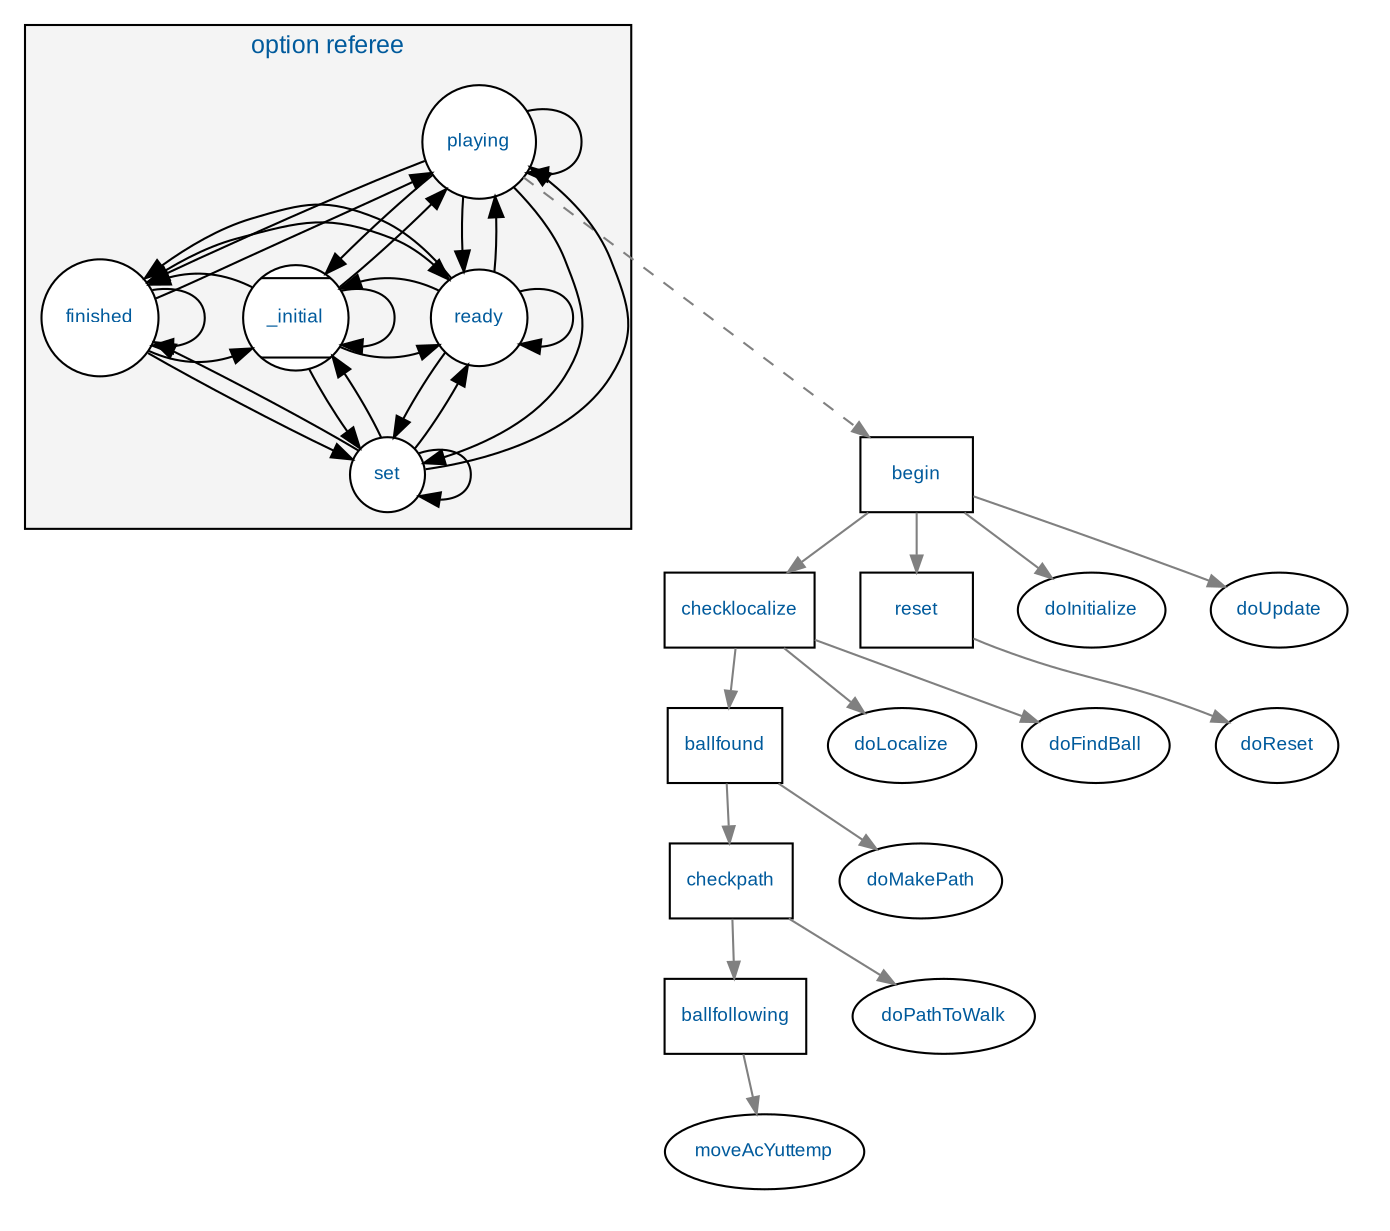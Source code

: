 digraph g {compound="true";bgcolor="";fontcolor="";fontname="";fontsize="";label="";margin="";nodesep="0.3";rankdir="";ranksep="0.4";ratio="";size="";subgraph cluster_option{bgcolor="";color="";fillcolor="#F4F4F4";fontcolor="#005A9C";fontname="Arial";fontsize="12";label="option referee";labeljust="";labelloc="";style="filled";subgraph sub_graph_0{rank="same";node[label="playing", color="",fillcolor="#FFFFFF",fixedsize="",fontcolor="#005A9C",fontname="Arial",fontsize="9",height="",shape="circle",style="filled",URL="option.referee.html#state_playing",width="",] {state_playing};}subgraph sub_graph_1{rank="same";node[label="finished", color="",fillcolor="#FFFFFF",fixedsize="",fontcolor="#005A9C",fontname="Arial",fontsize="9",height="",shape="circle",style="filled",URL="option.referee.html#state_finished",width="",] {state_finished};node[label="_initial", color="",fillcolor="#FFFFFF",fixedsize="",fontcolor="#005A9C",fontname="Arial",fontsize="9",height="",shape="Mcircle",style="filled",URL="option.referee.html#state__initial",width="",] {state__initial};node[label="ready", color="",fillcolor="#FFFFFF",fixedsize="",fontcolor="#005A9C",fontname="Arial",fontsize="9",height="",shape="circle",style="filled",URL="option.referee.html#state_ready",width="",] {state_ready};}subgraph sub_graph_2{rank="same";node[label="set", color="",fillcolor="#FFFFFF",fixedsize="",fontcolor="#005A9C",fontname="Arial",fontsize="9",height="",shape="circle",style="filled",URL="option.referee.html#state_set",width="",] {state_set};}edge[arrowhead="",arrowsize="",arrowtail="",constraint="",color="",decorate="",dir="",fontcolor="",fontname="",fontsize="",headlabel="",headport="",label="",labeldistance="",labelfloat="",labelfontcolor="",labelfontname="",labelfontsize="",minlen="",samehead="",sametail="",style="",taillabel="",tailport="",URL="",lhead="",ltail=""] state_playing -> state_playing;edge[arrowhead="",arrowsize="",arrowtail="",constraint="",color="",decorate="",dir="",fontcolor="",fontname="",fontsize="",headlabel="",headport="",label="",labeldistance="",labelfloat="",labelfontcolor="",labelfontname="",labelfontsize="",minlen="",samehead="",sametail="",style="",taillabel="",tailport="",URL="",lhead="",ltail=""] state_playing -> state__initial;edge[arrowhead="",arrowsize="",arrowtail="",constraint="",color="",decorate="",dir="",fontcolor="",fontname="",fontsize="",headlabel="",headport="",label="",labeldistance="",labelfloat="",labelfontcolor="",labelfontname="",labelfontsize="",minlen="",samehead="",sametail="",style="",taillabel="",tailport="",URL="",lhead="",ltail=""] state_playing -> state_finished;edge[arrowhead="",arrowsize="",arrowtail="",constraint="",color="",decorate="",dir="",fontcolor="",fontname="",fontsize="",headlabel="",headport="",label="",labeldistance="",labelfloat="",labelfontcolor="",labelfontname="",labelfontsize="",minlen="",samehead="",sametail="",style="",taillabel="",tailport="",URL="",lhead="",ltail=""] state_playing -> state_ready;edge[arrowhead="",arrowsize="",arrowtail="",constraint="",color="",decorate="",dir="",fontcolor="",fontname="",fontsize="",headlabel="",headport="",label="",labeldistance="",labelfloat="",labelfontcolor="",labelfontname="",labelfontsize="",minlen="",samehead="",sametail="",style="",taillabel="",tailport="",URL="",lhead="",ltail=""] state_playing -> state_set;edge[arrowhead="",arrowsize="",arrowtail="",constraint="",color="",decorate="",dir="",fontcolor="",fontname="",fontsize="",headlabel="",headport="",label="",labeldistance="",labelfloat="",labelfontcolor="",labelfontname="",labelfontsize="",minlen="",samehead="",sametail="",style="",taillabel="",tailport="",URL="",lhead="",ltail=""] state_finished -> state_playing;edge[arrowhead="",arrowsize="",arrowtail="",constraint="",color="",decorate="",dir="",fontcolor="",fontname="",fontsize="",headlabel="",headport="",label="",labeldistance="",labelfloat="",labelfontcolor="",labelfontname="",labelfontsize="",minlen="",samehead="",sametail="",style="",taillabel="",tailport="",URL="",lhead="",ltail=""] state_finished -> state__initial;edge[arrowhead="",arrowsize="",arrowtail="",constraint="",color="",decorate="",dir="",fontcolor="",fontname="",fontsize="",headlabel="",headport="",label="",labeldistance="",labelfloat="",labelfontcolor="",labelfontname="",labelfontsize="",minlen="",samehead="",sametail="",style="",taillabel="",tailport="",URL="",lhead="",ltail=""] state_finished -> state_finished;edge[arrowhead="",arrowsize="",arrowtail="",constraint="",color="",decorate="",dir="",fontcolor="",fontname="",fontsize="",headlabel="",headport="",label="",labeldistance="",labelfloat="",labelfontcolor="",labelfontname="",labelfontsize="",minlen="",samehead="",sametail="",style="",taillabel="",tailport="",URL="",lhead="",ltail=""] state_finished -> state_ready;edge[arrowhead="",arrowsize="",arrowtail="",constraint="",color="",decorate="",dir="",fontcolor="",fontname="",fontsize="",headlabel="",headport="",label="",labeldistance="",labelfloat="",labelfontcolor="",labelfontname="",labelfontsize="",minlen="",samehead="",sametail="",style="",taillabel="",tailport="",URL="",lhead="",ltail=""] state_finished -> state_set;edge[arrowhead="",arrowsize="",arrowtail="",constraint="",color="",decorate="",dir="",fontcolor="",fontname="",fontsize="",headlabel="",headport="",label="",labeldistance="",labelfloat="",labelfontcolor="",labelfontname="",labelfontsize="",minlen="",samehead="",sametail="",style="",taillabel="",tailport="",URL="",lhead="",ltail=""] state__initial -> state_playing;edge[arrowhead="",arrowsize="",arrowtail="",constraint="",color="",decorate="",dir="",fontcolor="",fontname="",fontsize="",headlabel="",headport="",label="",labeldistance="",labelfloat="",labelfontcolor="",labelfontname="",labelfontsize="",minlen="",samehead="",sametail="",style="",taillabel="",tailport="",URL="",lhead="",ltail=""] state__initial -> state__initial;edge[arrowhead="",arrowsize="",arrowtail="",constraint="",color="",decorate="",dir="",fontcolor="",fontname="",fontsize="",headlabel="",headport="",label="",labeldistance="",labelfloat="",labelfontcolor="",labelfontname="",labelfontsize="",minlen="",samehead="",sametail="",style="",taillabel="",tailport="",URL="",lhead="",ltail=""] state__initial -> state_finished;edge[arrowhead="",arrowsize="",arrowtail="",constraint="",color="",decorate="",dir="",fontcolor="",fontname="",fontsize="",headlabel="",headport="",label="",labeldistance="",labelfloat="",labelfontcolor="",labelfontname="",labelfontsize="",minlen="",samehead="",sametail="",style="",taillabel="",tailport="",URL="",lhead="",ltail=""] state__initial -> state_ready;edge[arrowhead="",arrowsize="",arrowtail="",constraint="",color="",decorate="",dir="",fontcolor="",fontname="",fontsize="",headlabel="",headport="",label="",labeldistance="",labelfloat="",labelfontcolor="",labelfontname="",labelfontsize="",minlen="",samehead="",sametail="",style="",taillabel="",tailport="",URL="",lhead="",ltail=""] state__initial -> state_set;edge[arrowhead="",arrowsize="",arrowtail="",constraint="",color="",decorate="",dir="",fontcolor="",fontname="",fontsize="",headlabel="",headport="",label="",labeldistance="",labelfloat="",labelfontcolor="",labelfontname="",labelfontsize="",minlen="",samehead="",sametail="",style="",taillabel="",tailport="",URL="",lhead="",ltail=""] state_ready -> state_playing;edge[arrowhead="",arrowsize="",arrowtail="",constraint="",color="",decorate="",dir="",fontcolor="",fontname="",fontsize="",headlabel="",headport="",label="",labeldistance="",labelfloat="",labelfontcolor="",labelfontname="",labelfontsize="",minlen="",samehead="",sametail="",style="",taillabel="",tailport="",URL="",lhead="",ltail=""] state_ready -> state__initial;edge[arrowhead="",arrowsize="",arrowtail="",constraint="",color="",decorate="",dir="",fontcolor="",fontname="",fontsize="",headlabel="",headport="",label="",labeldistance="",labelfloat="",labelfontcolor="",labelfontname="",labelfontsize="",minlen="",samehead="",sametail="",style="",taillabel="",tailport="",URL="",lhead="",ltail=""] state_ready -> state_finished;edge[arrowhead="",arrowsize="",arrowtail="",constraint="",color="",decorate="",dir="",fontcolor="",fontname="",fontsize="",headlabel="",headport="",label="",labeldistance="",labelfloat="",labelfontcolor="",labelfontname="",labelfontsize="",minlen="",samehead="",sametail="",style="",taillabel="",tailport="",URL="",lhead="",ltail=""] state_ready -> state_ready;edge[arrowhead="",arrowsize="",arrowtail="",constraint="",color="",decorate="",dir="",fontcolor="",fontname="",fontsize="",headlabel="",headport="",label="",labeldistance="",labelfloat="",labelfontcolor="",labelfontname="",labelfontsize="",minlen="",samehead="",sametail="",style="",taillabel="",tailport="",URL="",lhead="",ltail=""] state_ready -> state_set;edge[arrowhead="",arrowsize="",arrowtail="",constraint="",color="",decorate="",dir="",fontcolor="",fontname="",fontsize="",headlabel="",headport="",label="",labeldistance="",labelfloat="",labelfontcolor="",labelfontname="",labelfontsize="",minlen="",samehead="",sametail="",style="",taillabel="",tailport="",URL="",lhead="",ltail=""] state_set -> state_playing;edge[arrowhead="",arrowsize="",arrowtail="",constraint="",color="",decorate="",dir="",fontcolor="",fontname="",fontsize="",headlabel="",headport="",label="",labeldistance="",labelfloat="",labelfontcolor="",labelfontname="",labelfontsize="",minlen="",samehead="",sametail="",style="",taillabel="",tailport="",URL="",lhead="",ltail=""] state_set -> state__initial;edge[arrowhead="",arrowsize="",arrowtail="",constraint="",color="",decorate="",dir="",fontcolor="",fontname="",fontsize="",headlabel="",headport="",label="",labeldistance="",labelfloat="",labelfontcolor="",labelfontname="",labelfontsize="",minlen="",samehead="",sametail="",style="",taillabel="",tailport="",URL="",lhead="",ltail=""] state_set -> state_finished;edge[arrowhead="",arrowsize="",arrowtail="",constraint="",color="",decorate="",dir="",fontcolor="",fontname="",fontsize="",headlabel="",headport="",label="",labeldistance="",labelfloat="",labelfontcolor="",labelfontname="",labelfontsize="",minlen="",samehead="",sametail="",style="",taillabel="",tailport="",URL="",lhead="",ltail=""] state_set -> state_ready;edge[arrowhead="",arrowsize="",arrowtail="",constraint="",color="",decorate="",dir="",fontcolor="",fontname="",fontsize="",headlabel="",headport="",label="",labeldistance="",labelfloat="",labelfontcolor="",labelfontname="",labelfontsize="",minlen="",samehead="",sametail="",style="",taillabel="",tailport="",URL="",lhead="",ltail=""] state_set -> state_set;}subgraph cluster_option_tree{bgcolor="";color="#FFFFFF";fillcolor="";fontcolor="";fontname="";fontsize="";label="";labeljust="";labelloc="";style="";node[label="begin", color="",fillcolor="#FFFFFF",fixedsize="",fontcolor="#005A9C",fontname="Arial",fontsize="9",height="",shape="box",style="filled",URL="option.begin.html",width="",] {option_begin};node[label="checklocalize", color="",fillcolor="#FFFFFF",fixedsize="",fontcolor="#005A9C",fontname="Arial",fontsize="9",height="",shape="box",style="filled",URL="option.checklocalize.html",width="",] {option_checklocalize};node[label="ballfound", color="",fillcolor="#FFFFFF",fixedsize="",fontcolor="#005A9C",fontname="Arial",fontsize="9",height="",shape="box",style="filled",URL="option.ballfound.html",width="",] {option_ballfound};node[label="checkpath", color="",fillcolor="#FFFFFF",fixedsize="",fontcolor="#005A9C",fontname="Arial",fontsize="9",height="",shape="box",style="filled",URL="option.checkpath.html",width="",] {option_checkpath};node[label="ballfollowing", color="",fillcolor="#FFFFFF",fixedsize="",fontcolor="#005A9C",fontname="Arial",fontsize="9",height="",shape="box",style="filled",URL="option.ballfollowing.html",width="",] {option_ballfollowing};node[label="reset", color="",fillcolor="#FFFFFF",fixedsize="",fontcolor="#005A9C",fontname="Arial",fontsize="9",height="",shape="box",style="filled",URL="option.reset.html",width="",] {option_reset};node[label="moveAcYuttemp", color="",fillcolor="#FFFFFF",fixedsize="",fontcolor="#005A9C",fontname="Arial",fontsize="9",height="",shape="",style="filled",URL="basic-behaviors.myBasicBehaviors.html#moveAcYuttemp",width="",] {basic_behavior_moveAcYuttemp};node[label="doPathToWalk", color="",fillcolor="#FFFFFF",fixedsize="",fontcolor="#005A9C",fontname="Arial",fontsize="9",height="",shape="",style="filled",URL="basic-behaviors.myBasicBehaviors.html#doPathToWalk",width="",] {basic_behavior_doPathToWalk};node[label="doMakePath", color="",fillcolor="#FFFFFF",fixedsize="",fontcolor="#005A9C",fontname="Arial",fontsize="9",height="",shape="",style="filled",URL="basic-behaviors.myBasicBehaviors.html#doMakePath",width="",] {basic_behavior_doMakePath};node[label="doLocalize", color="",fillcolor="#FFFFFF",fixedsize="",fontcolor="#005A9C",fontname="Arial",fontsize="9",height="",shape="",style="filled",URL="basic-behaviors.myBasicBehaviors.html#doLocalize",width="",] {basic_behavior_doLocalize};node[label="doFindBall", color="",fillcolor="#FFFFFF",fixedsize="",fontcolor="#005A9C",fontname="Arial",fontsize="9",height="",shape="",style="filled",URL="basic-behaviors.myBasicBehaviors.html#doFindBall",width="",] {basic_behavior_doFindBall};node[label="doReset", color="",fillcolor="#FFFFFF",fixedsize="",fontcolor="#005A9C",fontname="Arial",fontsize="9",height="",shape="",style="filled",URL="basic-behaviors.myBasicBehaviors.html#doReset",width="",] {basic_behavior_doReset};node[label="doInitialize", color="",fillcolor="#FFFFFF",fixedsize="",fontcolor="#005A9C",fontname="Arial",fontsize="9",height="",shape="",style="filled",URL="basic-behaviors.myBasicBehaviors.html#doInitialize",width="",] {basic_behavior_doInitialize};node[label="doUpdate", color="",fillcolor="#FFFFFF",fixedsize="",fontcolor="#005A9C",fontname="Arial",fontsize="9",height="",shape="",style="filled",URL="basic-behaviors.myBasicBehaviors.html#doUpdate",width="",] {basic_behavior_doUpdate};edge[arrowhead="",arrowsize="0.8",arrowtail="",constraint="",color="#808080",decorate="",dir="",fontcolor="",fontname="",fontsize="",headlabel="",headport="",label="",labeldistance="",labelfloat="",labelfontcolor="",labelfontname="",labelfontsize="",minlen="",samehead="",sametail="",style="",taillabel="",tailport="",URL="",lhead="",ltail=""] option_begin -> option_checklocalize;edge[arrowhead="",arrowsize="0.8",arrowtail="",constraint="",color="#808080",decorate="",dir="",fontcolor="",fontname="",fontsize="",headlabel="",headport="",label="",labeldistance="",labelfloat="",labelfontcolor="",labelfontname="",labelfontsize="",minlen="",samehead="",sametail="",style="",taillabel="",tailport="",URL="",lhead="",ltail=""] option_begin -> option_reset;edge[arrowhead="",arrowsize="0.8",arrowtail="",constraint="",color="#808080",decorate="",dir="",fontcolor="",fontname="",fontsize="",headlabel="",headport="",label="",labeldistance="",labelfloat="",labelfontcolor="",labelfontname="",labelfontsize="",minlen="",samehead="",sametail="",style="",taillabel="",tailport="",URL="",lhead="",ltail=""] option_begin -> basic_behavior_doInitialize;edge[arrowhead="",arrowsize="0.8",arrowtail="",constraint="",color="#808080",decorate="",dir="",fontcolor="",fontname="",fontsize="",headlabel="",headport="",label="",labeldistance="",labelfloat="",labelfontcolor="",labelfontname="",labelfontsize="",minlen="",samehead="",sametail="",style="",taillabel="",tailport="",URL="",lhead="",ltail=""] option_begin -> basic_behavior_doUpdate;edge[arrowhead="",arrowsize="0.8",arrowtail="",constraint="",color="#808080",decorate="",dir="",fontcolor="",fontname="",fontsize="",headlabel="",headport="",label="",labeldistance="",labelfloat="",labelfontcolor="",labelfontname="",labelfontsize="",minlen="",samehead="",sametail="",style="",taillabel="",tailport="",URL="",lhead="",ltail=""] option_checklocalize -> option_ballfound;edge[arrowhead="",arrowsize="0.8",arrowtail="",constraint="",color="#808080",decorate="",dir="",fontcolor="",fontname="",fontsize="",headlabel="",headport="",label="",labeldistance="",labelfloat="",labelfontcolor="",labelfontname="",labelfontsize="",minlen="",samehead="",sametail="",style="",taillabel="",tailport="",URL="",lhead="",ltail=""] option_checklocalize -> basic_behavior_doLocalize;edge[arrowhead="",arrowsize="0.8",arrowtail="",constraint="",color="#808080",decorate="",dir="",fontcolor="",fontname="",fontsize="",headlabel="",headport="",label="",labeldistance="",labelfloat="",labelfontcolor="",labelfontname="",labelfontsize="",minlen="",samehead="",sametail="",style="",taillabel="",tailport="",URL="",lhead="",ltail=""] option_checklocalize -> basic_behavior_doFindBall;edge[arrowhead="",arrowsize="0.8",arrowtail="",constraint="",color="#808080",decorate="",dir="",fontcolor="",fontname="",fontsize="",headlabel="",headport="",label="",labeldistance="",labelfloat="",labelfontcolor="",labelfontname="",labelfontsize="",minlen="",samehead="",sametail="",style="",taillabel="",tailport="",URL="",lhead="",ltail=""] option_ballfound -> option_checkpath;edge[arrowhead="",arrowsize="0.8",arrowtail="",constraint="",color="#808080",decorate="",dir="",fontcolor="",fontname="",fontsize="",headlabel="",headport="",label="",labeldistance="",labelfloat="",labelfontcolor="",labelfontname="",labelfontsize="",minlen="",samehead="",sametail="",style="",taillabel="",tailport="",URL="",lhead="",ltail=""] option_ballfound -> basic_behavior_doMakePath;edge[arrowhead="",arrowsize="0.8",arrowtail="",constraint="",color="#808080",decorate="",dir="",fontcolor="",fontname="",fontsize="",headlabel="",headport="",label="",labeldistance="",labelfloat="",labelfontcolor="",labelfontname="",labelfontsize="",minlen="",samehead="",sametail="",style="",taillabel="",tailport="",URL="",lhead="",ltail=""] option_checkpath -> option_ballfollowing;edge[arrowhead="",arrowsize="0.8",arrowtail="",constraint="",color="#808080",decorate="",dir="",fontcolor="",fontname="",fontsize="",headlabel="",headport="",label="",labeldistance="",labelfloat="",labelfontcolor="",labelfontname="",labelfontsize="",minlen="",samehead="",sametail="",style="",taillabel="",tailport="",URL="",lhead="",ltail=""] option_checkpath -> basic_behavior_doPathToWalk;edge[arrowhead="",arrowsize="0.8",arrowtail="",constraint="",color="#808080",decorate="",dir="",fontcolor="",fontname="",fontsize="",headlabel="",headport="",label="",labeldistance="",labelfloat="",labelfontcolor="",labelfontname="",labelfontsize="",minlen="",samehead="",sametail="",style="",taillabel="",tailport="",URL="",lhead="",ltail=""] option_ballfollowing -> basic_behavior_moveAcYuttemp;edge[arrowhead="",arrowsize="0.8",arrowtail="",constraint="",color="#808080",decorate="",dir="",fontcolor="",fontname="",fontsize="",headlabel="",headport="",label="",labeldistance="",labelfloat="",labelfontcolor="",labelfontname="",labelfontsize="",minlen="",samehead="",sametail="",style="",taillabel="",tailport="",URL="",lhead="",ltail=""] option_reset -> basic_behavior_doReset;edge[arrowhead="",arrowsize="0.8",arrowtail="",constraint="",color="#808080",decorate="",dir="",fontcolor="",fontname="",fontsize="",headlabel="",headport="",label="",labeldistance="",labelfloat="",labelfontcolor="",labelfontname="",labelfontsize="",minlen="2",samehead="",sametail="",style="dashed",taillabel="",tailport="",URL="",lhead="",ltail=""] state_playing -> option_begin;}}
                    
